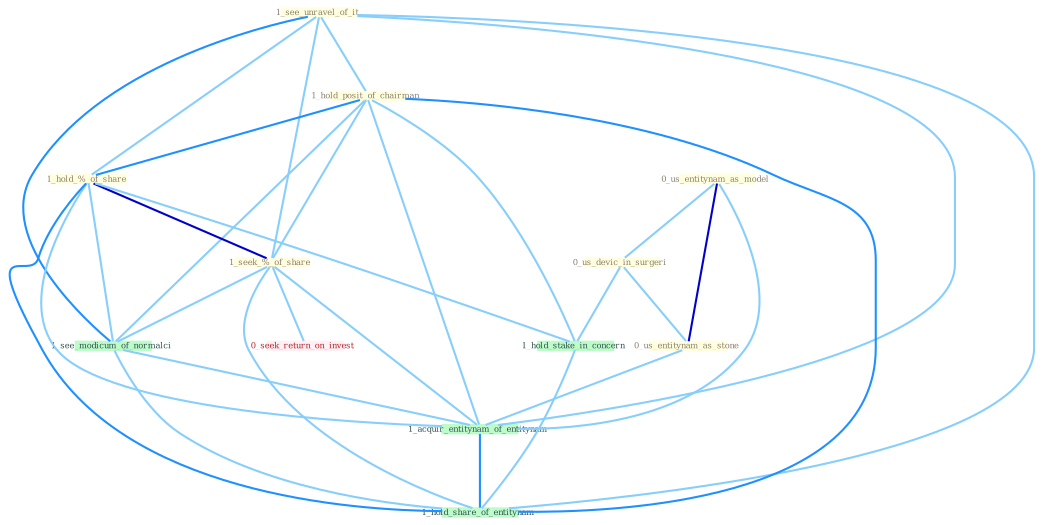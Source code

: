 Graph G{ 
    node
    [shape=polygon,style=filled,width=.5,height=.06,color="#BDFCC9",fixedsize=true,fontsize=4,
    fontcolor="#2f4f4f"];
    {node
    [color="#ffffe0", fontcolor="#8b7d6b"] "0_us_entitynam_as_model " "0_us_devic_in_surgeri " "1_see_unravel_of_it " "0_us_entitynam_as_stone " "1_hold_posit_of_chairman " "1_hold_%_of_share " "1_seek_%_of_share "}
{node [color="#fff0f5", fontcolor="#b22222"] "0_seek_return_on_invest "}
edge [color="#B0E2FF"];

	"0_us_entitynam_as_model " -- "0_us_devic_in_surgeri " [w="1", color="#87cefa" ];
	"0_us_entitynam_as_model " -- "0_us_entitynam_as_stone " [w="3", color="#0000cd" , len=0.6];
	"0_us_entitynam_as_model " -- "1_acquir_entitynam_of_entitynam " [w="1", color="#87cefa" ];
	"0_us_devic_in_surgeri " -- "0_us_entitynam_as_stone " [w="1", color="#87cefa" ];
	"0_us_devic_in_surgeri " -- "1_hold_stake_in_concern " [w="1", color="#87cefa" ];
	"1_see_unravel_of_it " -- "1_hold_posit_of_chairman " [w="1", color="#87cefa" ];
	"1_see_unravel_of_it " -- "1_hold_%_of_share " [w="1", color="#87cefa" ];
	"1_see_unravel_of_it " -- "1_seek_%_of_share " [w="1", color="#87cefa" ];
	"1_see_unravel_of_it " -- "1_see_modicum_of_normalci " [w="2", color="#1e90ff" , len=0.8];
	"1_see_unravel_of_it " -- "1_acquir_entitynam_of_entitynam " [w="1", color="#87cefa" ];
	"1_see_unravel_of_it " -- "1_hold_share_of_entitynam " [w="1", color="#87cefa" ];
	"0_us_entitynam_as_stone " -- "1_acquir_entitynam_of_entitynam " [w="1", color="#87cefa" ];
	"1_hold_posit_of_chairman " -- "1_hold_%_of_share " [w="2", color="#1e90ff" , len=0.8];
	"1_hold_posit_of_chairman " -- "1_seek_%_of_share " [w="1", color="#87cefa" ];
	"1_hold_posit_of_chairman " -- "1_hold_stake_in_concern " [w="1", color="#87cefa" ];
	"1_hold_posit_of_chairman " -- "1_see_modicum_of_normalci " [w="1", color="#87cefa" ];
	"1_hold_posit_of_chairman " -- "1_acquir_entitynam_of_entitynam " [w="1", color="#87cefa" ];
	"1_hold_posit_of_chairman " -- "1_hold_share_of_entitynam " [w="2", color="#1e90ff" , len=0.8];
	"1_hold_%_of_share " -- "1_seek_%_of_share " [w="3", color="#0000cd" , len=0.6];
	"1_hold_%_of_share " -- "1_hold_stake_in_concern " [w="1", color="#87cefa" ];
	"1_hold_%_of_share " -- "1_see_modicum_of_normalci " [w="1", color="#87cefa" ];
	"1_hold_%_of_share " -- "1_acquir_entitynam_of_entitynam " [w="1", color="#87cefa" ];
	"1_hold_%_of_share " -- "1_hold_share_of_entitynam " [w="2", color="#1e90ff" , len=0.8];
	"1_seek_%_of_share " -- "0_seek_return_on_invest " [w="1", color="#87cefa" ];
	"1_seek_%_of_share " -- "1_see_modicum_of_normalci " [w="1", color="#87cefa" ];
	"1_seek_%_of_share " -- "1_acquir_entitynam_of_entitynam " [w="1", color="#87cefa" ];
	"1_seek_%_of_share " -- "1_hold_share_of_entitynam " [w="1", color="#87cefa" ];
	"1_hold_stake_in_concern " -- "1_hold_share_of_entitynam " [w="1", color="#87cefa" ];
	"1_see_modicum_of_normalci " -- "1_acquir_entitynam_of_entitynam " [w="1", color="#87cefa" ];
	"1_see_modicum_of_normalci " -- "1_hold_share_of_entitynam " [w="1", color="#87cefa" ];
	"1_acquir_entitynam_of_entitynam " -- "1_hold_share_of_entitynam " [w="2", color="#1e90ff" , len=0.8];
}